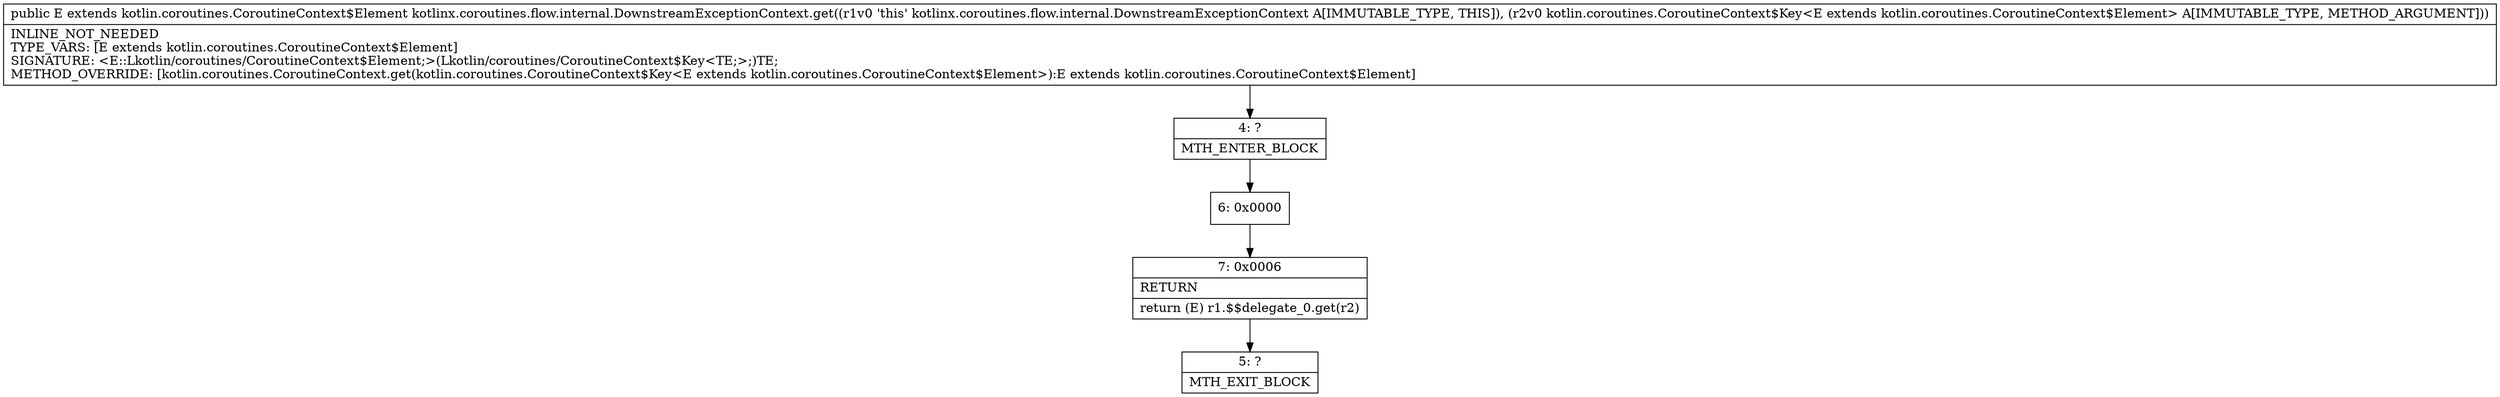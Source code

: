 digraph "CFG forkotlinx.coroutines.flow.internal.DownstreamExceptionContext.get(Lkotlin\/coroutines\/CoroutineContext$Key;)Lkotlin\/coroutines\/CoroutineContext$Element;" {
Node_4 [shape=record,label="{4\:\ ?|MTH_ENTER_BLOCK\l}"];
Node_6 [shape=record,label="{6\:\ 0x0000}"];
Node_7 [shape=record,label="{7\:\ 0x0006|RETURN\l|return (E) r1.$$delegate_0.get(r2)\l}"];
Node_5 [shape=record,label="{5\:\ ?|MTH_EXIT_BLOCK\l}"];
MethodNode[shape=record,label="{public E extends kotlin.coroutines.CoroutineContext$Element kotlinx.coroutines.flow.internal.DownstreamExceptionContext.get((r1v0 'this' kotlinx.coroutines.flow.internal.DownstreamExceptionContext A[IMMUTABLE_TYPE, THIS]), (r2v0 kotlin.coroutines.CoroutineContext$Key\<E extends kotlin.coroutines.CoroutineContext$Element\> A[IMMUTABLE_TYPE, METHOD_ARGUMENT]))  | INLINE_NOT_NEEDED\lTYPE_VARS: [E extends kotlin.coroutines.CoroutineContext$Element]\lSIGNATURE: \<E::Lkotlin\/coroutines\/CoroutineContext$Element;\>(Lkotlin\/coroutines\/CoroutineContext$Key\<TE;\>;)TE;\lMETHOD_OVERRIDE: [kotlin.coroutines.CoroutineContext.get(kotlin.coroutines.CoroutineContext$Key\<E extends kotlin.coroutines.CoroutineContext$Element\>):E extends kotlin.coroutines.CoroutineContext$Element]\l}"];
MethodNode -> Node_4;Node_4 -> Node_6;
Node_6 -> Node_7;
Node_7 -> Node_5;
}

